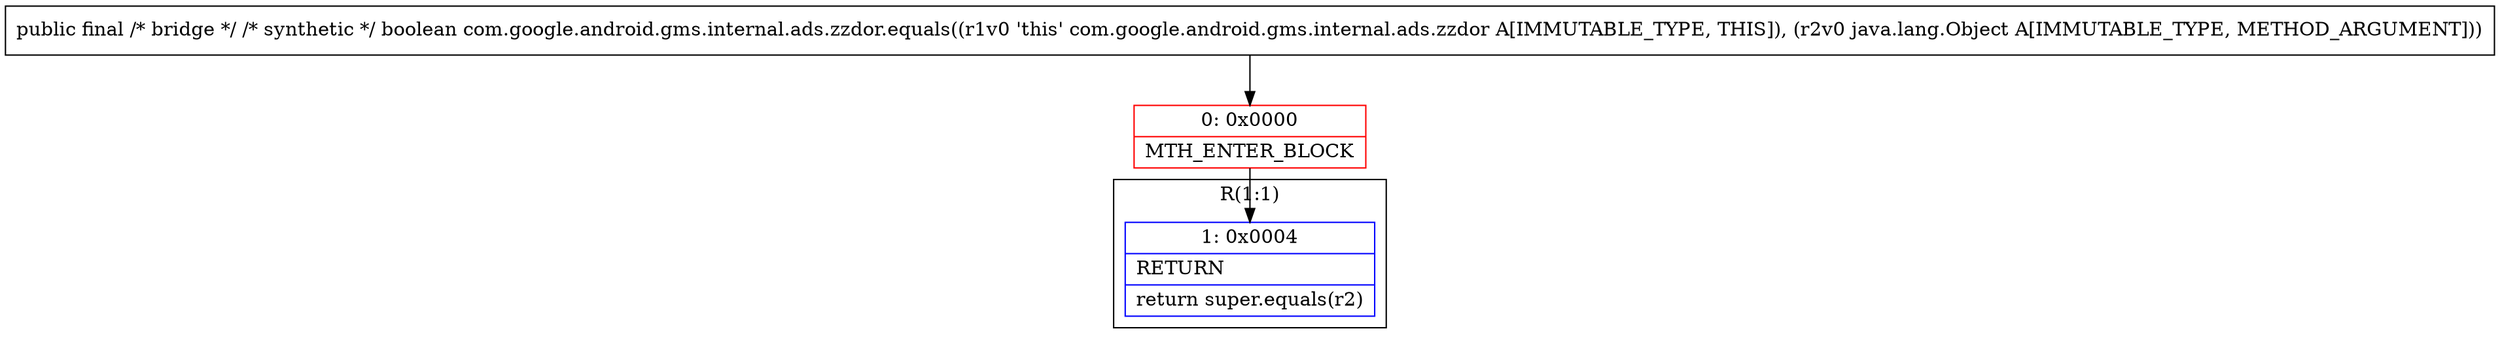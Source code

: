 digraph "CFG forcom.google.android.gms.internal.ads.zzdor.equals(Ljava\/lang\/Object;)Z" {
subgraph cluster_Region_1621271476 {
label = "R(1:1)";
node [shape=record,color=blue];
Node_1 [shape=record,label="{1\:\ 0x0004|RETURN\l|return super.equals(r2)\l}"];
}
Node_0 [shape=record,color=red,label="{0\:\ 0x0000|MTH_ENTER_BLOCK\l}"];
MethodNode[shape=record,label="{public final \/* bridge *\/ \/* synthetic *\/ boolean com.google.android.gms.internal.ads.zzdor.equals((r1v0 'this' com.google.android.gms.internal.ads.zzdor A[IMMUTABLE_TYPE, THIS]), (r2v0 java.lang.Object A[IMMUTABLE_TYPE, METHOD_ARGUMENT])) }"];
MethodNode -> Node_0;
Node_0 -> Node_1;
}

